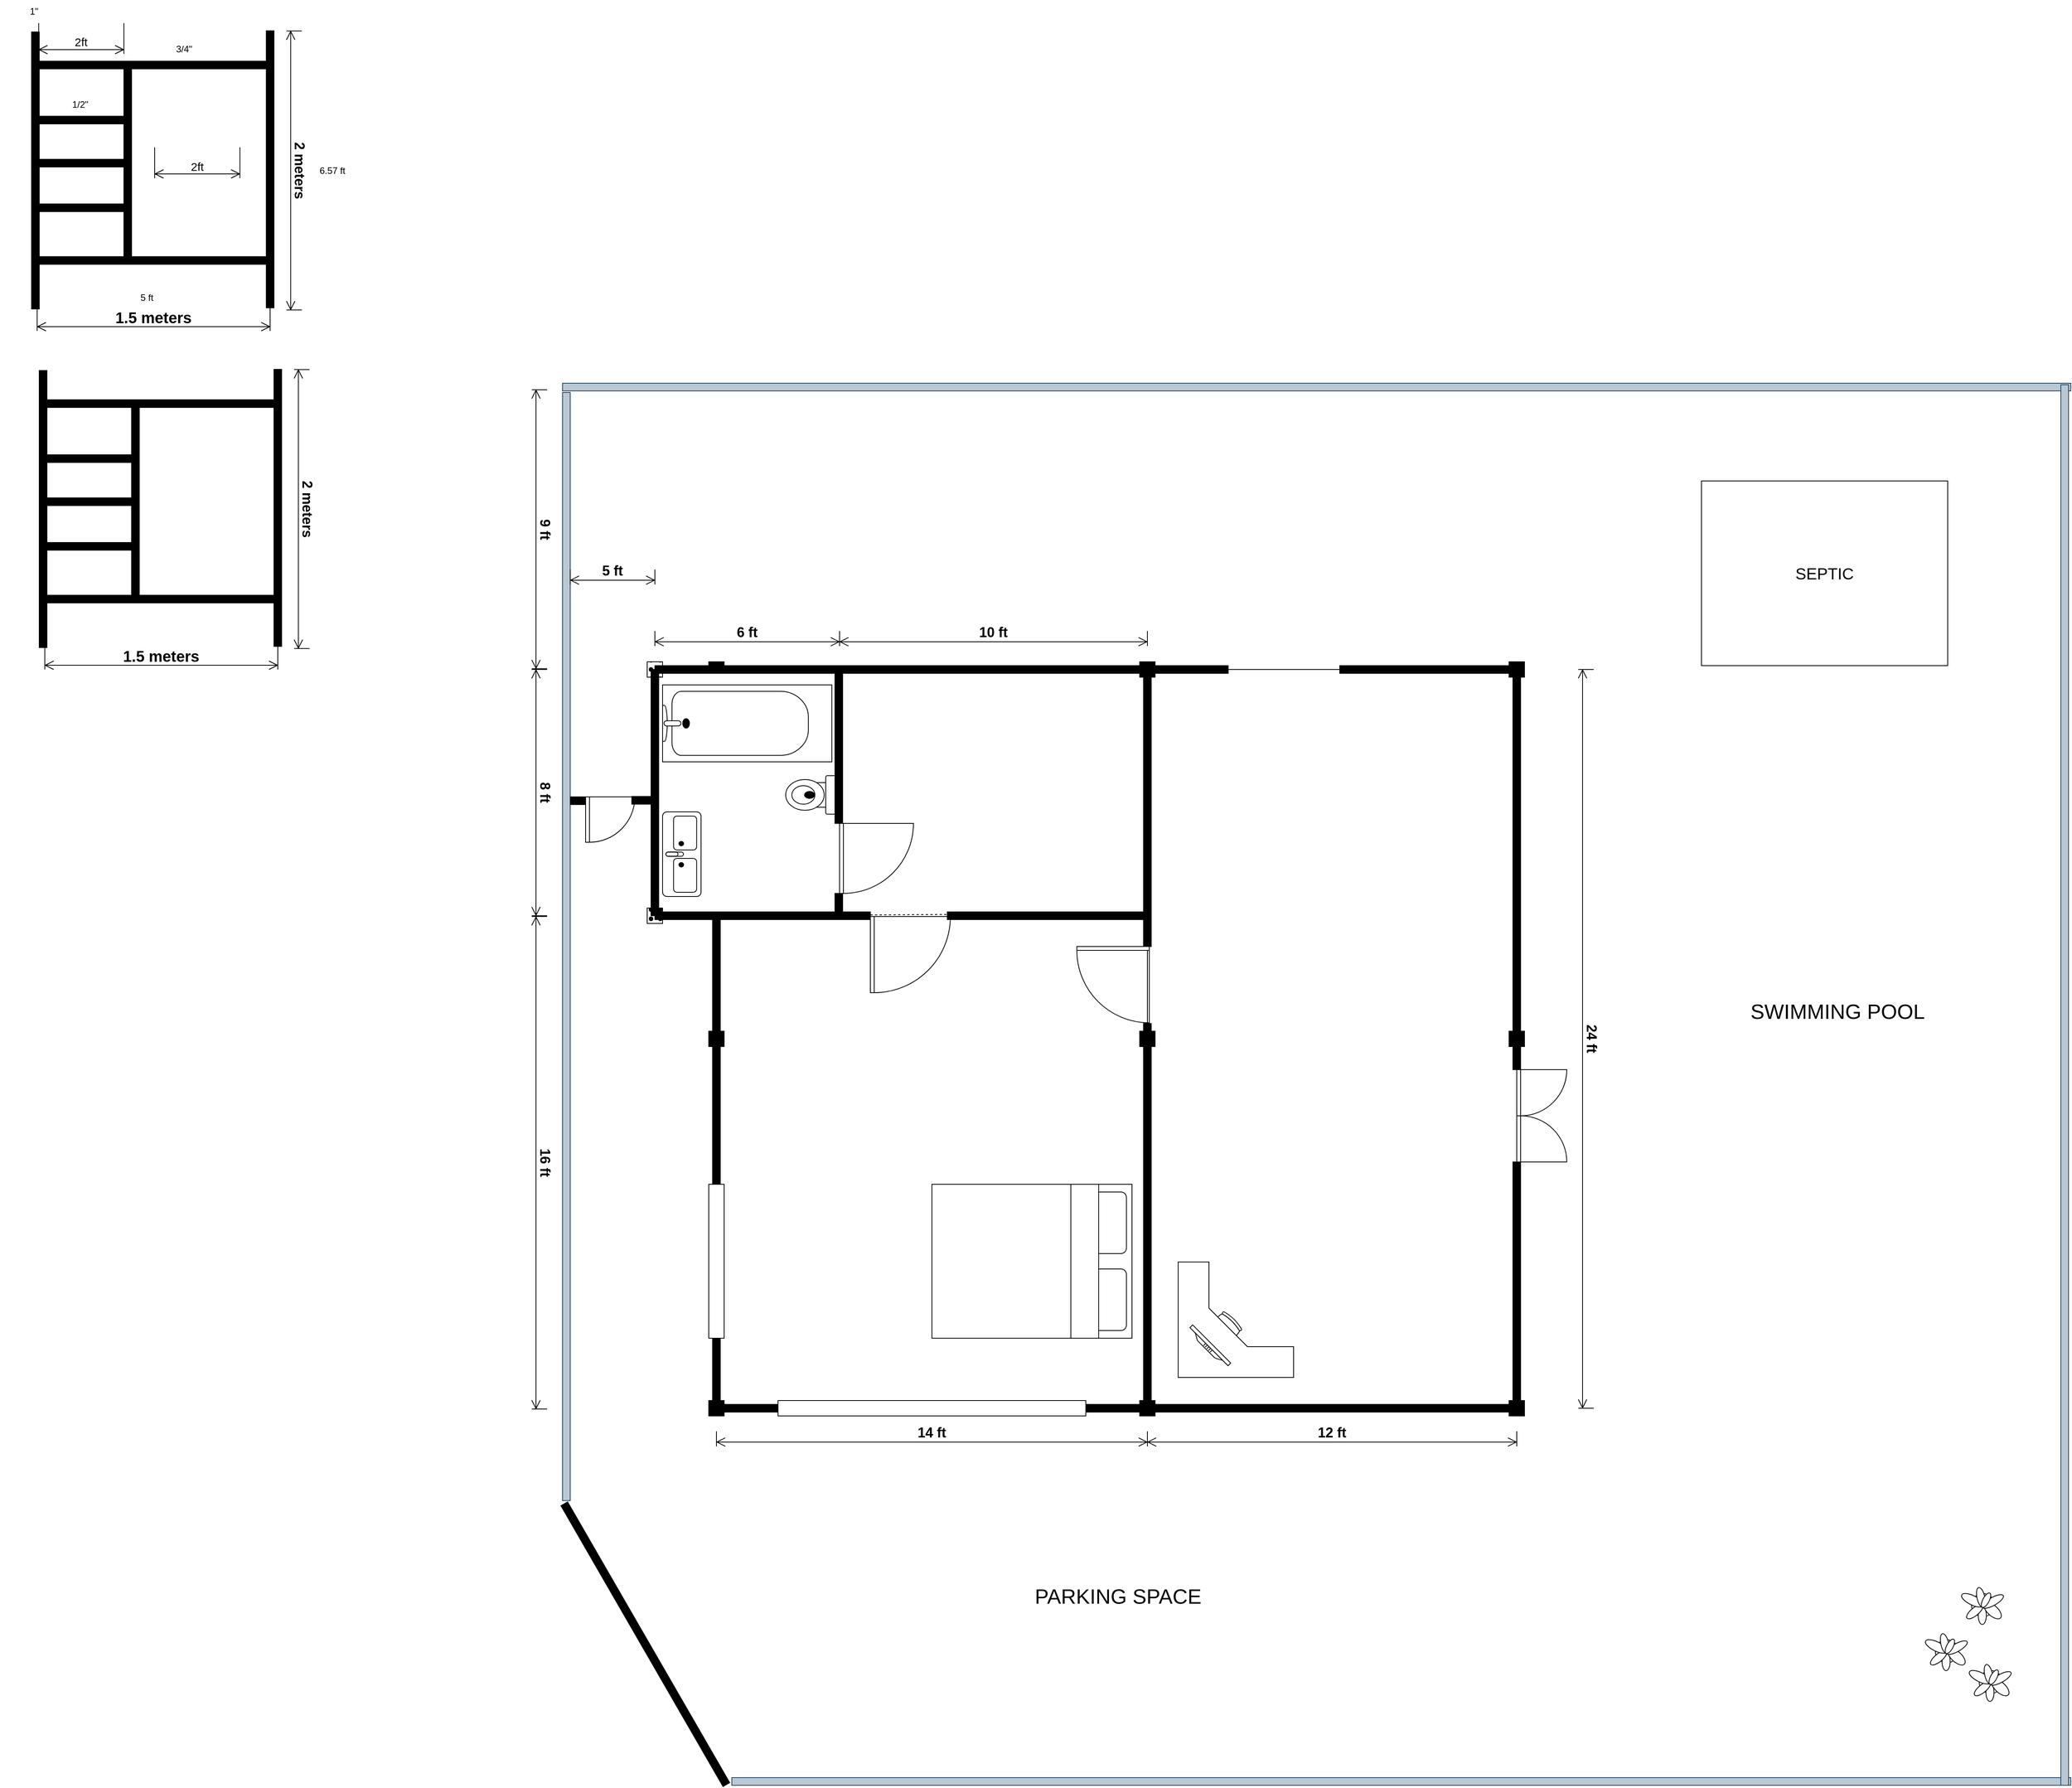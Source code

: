 <mxfile version="21.2.3" type="github">
  <diagram name="Page-1" id="16e2658f-23c8-b752-8be9-c03fbebb8bbe">
    <mxGraphModel dx="8108" dy="3162" grid="1" gridSize="10" guides="1" tooltips="1" connect="1" arrows="1" fold="1" page="1" pageScale="1" pageWidth="1100" pageHeight="850" background="none" math="0" shadow="0">
      <root>
        <mxCell id="0" />
        <mxCell id="1" parent="0" />
        <mxCell id="RLokB4G1Y2YiurB1iZC3-1" value="" style="group" parent="1" vertex="1" connectable="0">
          <mxGeometry x="-1840" y="-310" width="351.25" height="390" as="geometry" />
        </mxCell>
        <mxCell id="RLokB4G1Y2YiurB1iZC3-2" value="" style="verticalLabelPosition=bottom;html=1;verticalAlign=top;align=center;shape=mxgraph.floorplan.wall;fillColor=strokeColor;direction=south;" parent="RLokB4G1Y2YiurB1iZC3-1" vertex="1">
          <mxGeometry x="305" width="10" height="360" as="geometry" />
        </mxCell>
        <mxCell id="RLokB4G1Y2YiurB1iZC3-3" value="" style="verticalLabelPosition=bottom;html=1;verticalAlign=top;align=center;shape=mxgraph.floorplan.wall;fillColor=strokeColor;direction=south;" parent="RLokB4G1Y2YiurB1iZC3-1" vertex="1">
          <mxGeometry y="1.5" width="10" height="360" as="geometry" />
        </mxCell>
        <mxCell id="RLokB4G1Y2YiurB1iZC3-4" value="" style="verticalLabelPosition=bottom;html=1;verticalAlign=top;align=center;shape=mxgraph.floorplan.wall;fillColor=strokeColor;direction=west;" parent="RLokB4G1Y2YiurB1iZC3-1" vertex="1">
          <mxGeometry x="10" y="39.49" width="295" height="10" as="geometry" />
        </mxCell>
        <mxCell id="RLokB4G1Y2YiurB1iZC3-5" value="" style="verticalLabelPosition=bottom;html=1;verticalAlign=top;align=center;shape=mxgraph.floorplan.wall;fillColor=strokeColor;direction=west;" parent="RLokB4G1Y2YiurB1iZC3-1" vertex="1">
          <mxGeometry x="9" y="293.49" width="295" height="10" as="geometry" />
        </mxCell>
        <mxCell id="RLokB4G1Y2YiurB1iZC3-6" value="" style="verticalLabelPosition=bottom;html=1;verticalAlign=top;align=center;shape=mxgraph.floorplan.wall;fillColor=strokeColor;direction=north;" parent="RLokB4G1Y2YiurB1iZC3-1" vertex="1">
          <mxGeometry x="120" y="50" width="10" height="253.49" as="geometry" />
        </mxCell>
        <mxCell id="RLokB4G1Y2YiurB1iZC3-7" value="" style="verticalLabelPosition=bottom;html=1;verticalAlign=top;align=center;shape=mxgraph.floorplan.wall;fillColor=strokeColor;direction=east;" parent="RLokB4G1Y2YiurB1iZC3-1" vertex="1">
          <mxGeometry x="8.26" y="111" width="111.74" height="10" as="geometry" />
        </mxCell>
        <mxCell id="RLokB4G1Y2YiurB1iZC3-8" value="" style="verticalLabelPosition=bottom;html=1;verticalAlign=top;align=center;shape=mxgraph.floorplan.wall;fillColor=strokeColor;direction=east;" parent="RLokB4G1Y2YiurB1iZC3-1" vertex="1">
          <mxGeometry x="7.26" y="167" width="111.74" height="10" as="geometry" />
        </mxCell>
        <mxCell id="RLokB4G1Y2YiurB1iZC3-9" value="" style="verticalLabelPosition=bottom;html=1;verticalAlign=top;align=center;shape=mxgraph.floorplan.wall;fillColor=strokeColor;direction=east;" parent="RLokB4G1Y2YiurB1iZC3-1" vertex="1">
          <mxGeometry x="9.26" y="225" width="111.74" height="10" as="geometry" />
        </mxCell>
        <mxCell id="RLokB4G1Y2YiurB1iZC3-10" value="1.5 meters" style="shape=dimension;whiteSpace=wrap;html=1;align=center;points=[];verticalAlign=bottom;spacingBottom=3;labelBackgroundColor=none;fontStyle=1;fontSize=20;" parent="RLokB4G1Y2YiurB1iZC3-1" vertex="1">
          <mxGeometry x="7.26" y="350" width="302.74" height="40" as="geometry" />
        </mxCell>
        <mxCell id="RLokB4G1Y2YiurB1iZC3-11" value="2 meters" style="shape=dimension;whiteSpace=wrap;html=1;align=center;points=[];verticalAlign=bottom;spacingBottom=3;labelBackgroundColor=none;rotation=90;direction=east;flipH=0;flipV=0;fontSize=18;fontStyle=1" parent="RLokB4G1Y2YiurB1iZC3-1" vertex="1">
          <mxGeometry x="160" y="171.5" width="362.5" height="20" as="geometry" />
        </mxCell>
        <mxCell id="v2xkksdArZcoPXABsqu6-2" value="" style="verticalLabelPosition=bottom;html=1;verticalAlign=top;align=center;shape=mxgraph.floorplan.wall;fillColor=strokeColor;direction=south;container=0;" parent="1" vertex="1">
          <mxGeometry x="-1545" y="-750" width="10" height="360" as="geometry" />
        </mxCell>
        <mxCell id="v2xkksdArZcoPXABsqu6-3" value="" style="verticalLabelPosition=bottom;html=1;verticalAlign=top;align=center;shape=mxgraph.floorplan.wall;fillColor=strokeColor;direction=south;container=0;" parent="1" vertex="1">
          <mxGeometry x="-1890" y="-748.5" width="90" height="360" as="geometry" />
        </mxCell>
        <mxCell id="v2xkksdArZcoPXABsqu6-4" value="" style="verticalLabelPosition=bottom;html=1;verticalAlign=top;align=center;shape=mxgraph.floorplan.wall;fillColor=strokeColor;direction=west;container=0;" parent="1" vertex="1">
          <mxGeometry x="-1840" y="-710.51" width="295" height="10" as="geometry" />
        </mxCell>
        <mxCell id="v2xkksdArZcoPXABsqu6-5" value="" style="verticalLabelPosition=bottom;html=1;verticalAlign=top;align=center;shape=mxgraph.floorplan.wall;fillColor=strokeColor;direction=west;container=0;" parent="1" vertex="1">
          <mxGeometry x="-1841" y="-456.51" width="295" height="10" as="geometry" />
        </mxCell>
        <mxCell id="v2xkksdArZcoPXABsqu6-6" value="" style="verticalLabelPosition=bottom;html=1;verticalAlign=top;align=center;shape=mxgraph.floorplan.wall;fillColor=strokeColor;direction=north;container=0;" parent="1" vertex="1">
          <mxGeometry x="-1730" y="-700" width="10" height="253.49" as="geometry" />
        </mxCell>
        <mxCell id="v2xkksdArZcoPXABsqu6-7" value="" style="verticalLabelPosition=bottom;html=1;verticalAlign=top;align=center;shape=mxgraph.floorplan.wall;fillColor=strokeColor;direction=east;container=0;" parent="1" vertex="1">
          <mxGeometry x="-1841.74" y="-639" width="111.74" height="10" as="geometry" />
        </mxCell>
        <mxCell id="v2xkksdArZcoPXABsqu6-8" value="" style="verticalLabelPosition=bottom;html=1;verticalAlign=top;align=center;shape=mxgraph.floorplan.wall;fillColor=strokeColor;direction=east;container=0;" parent="1" vertex="1">
          <mxGeometry x="-1842.74" y="-583" width="111.74" height="10" as="geometry" />
        </mxCell>
        <mxCell id="v2xkksdArZcoPXABsqu6-9" value="" style="verticalLabelPosition=bottom;html=1;verticalAlign=top;align=center;shape=mxgraph.floorplan.wall;fillColor=strokeColor;direction=east;container=0;" parent="1" vertex="1">
          <mxGeometry x="-1840.74" y="-525" width="111.74" height="10" as="geometry" />
        </mxCell>
        <mxCell id="v2xkksdArZcoPXABsqu6-10" value="1.5 meters" style="shape=dimension;whiteSpace=wrap;html=1;align=center;points=[];verticalAlign=bottom;spacingBottom=3;labelBackgroundColor=none;fontStyle=1;fontSize=20;container=0;" parent="1" vertex="1">
          <mxGeometry x="-1842.74" y="-400" width="302.74" height="40" as="geometry" />
        </mxCell>
        <mxCell id="v2xkksdArZcoPXABsqu6-12" value="2 meters" style="shape=dimension;whiteSpace=wrap;html=1;align=center;points=[];verticalAlign=bottom;spacingBottom=3;labelBackgroundColor=none;rotation=90;direction=east;flipH=0;flipV=0;fontSize=18;fontStyle=1;container=0;" parent="1" vertex="1">
          <mxGeometry x="-1690" y="-578.5" width="362.5" height="20" as="geometry" />
        </mxCell>
        <mxCell id="RLokB4G1Y2YiurB1iZC3-12" value="1&quot;&amp;nbsp;" style="text;html=1;strokeColor=none;fillColor=none;align=center;verticalAlign=middle;whiteSpace=wrap;rounded=0;" parent="1" vertex="1">
          <mxGeometry x="-1875" y="-790" width="60" height="30" as="geometry" />
        </mxCell>
        <mxCell id="RLokB4G1Y2YiurB1iZC3-13" value="3/4&quot;&amp;nbsp;" style="text;html=1;strokeColor=none;fillColor=none;align=center;verticalAlign=middle;whiteSpace=wrap;rounded=0;" parent="1" vertex="1">
          <mxGeometry x="-1680" y="-740.51" width="60" height="30" as="geometry" />
        </mxCell>
        <mxCell id="RLokB4G1Y2YiurB1iZC3-14" value="1/2&quot;&amp;nbsp;" style="text;html=1;strokeColor=none;fillColor=none;align=center;verticalAlign=middle;whiteSpace=wrap;rounded=0;" parent="1" vertex="1">
          <mxGeometry x="-1814.87" y="-669" width="60" height="30" as="geometry" />
        </mxCell>
        <mxCell id="RLokB4G1Y2YiurB1iZC3-15" value="6.57 ft" style="text;html=1;strokeColor=none;fillColor=none;align=center;verticalAlign=middle;whiteSpace=wrap;rounded=0;" parent="1" vertex="1">
          <mxGeometry x="-1488.75" y="-583" width="60" height="30" as="geometry" />
        </mxCell>
        <mxCell id="RLokB4G1Y2YiurB1iZC3-16" value="5 ft" style="text;html=1;strokeColor=none;fillColor=none;align=center;verticalAlign=middle;whiteSpace=wrap;rounded=0;" parent="1" vertex="1">
          <mxGeometry x="-1730" y="-418.5" width="60" height="30" as="geometry" />
        </mxCell>
        <mxCell id="RLokB4G1Y2YiurB1iZC3-17" value="&lt;font style=&quot;font-size: 15px; font-weight: normal;&quot;&gt;2ft&lt;/font&gt;" style="shape=dimension;whiteSpace=wrap;html=1;align=center;points=[];verticalAlign=bottom;spacingBottom=3;labelBackgroundColor=none;fontStyle=1;fontSize=20;container=0;" parent="1" vertex="1">
          <mxGeometry x="-1840.74" y="-760" width="110.74" height="40" as="geometry" />
        </mxCell>
        <mxCell id="RLokB4G1Y2YiurB1iZC3-18" value="&lt;font style=&quot;font-size: 15px; font-weight: normal;&quot;&gt;2ft&lt;/font&gt;" style="shape=dimension;whiteSpace=wrap;html=1;align=center;points=[];verticalAlign=bottom;spacingBottom=3;labelBackgroundColor=none;fontStyle=1;fontSize=20;container=0;" parent="1" vertex="1">
          <mxGeometry x="-1690" y="-598.5" width="110.74" height="40" as="geometry" />
        </mxCell>
        <mxCell id="ZSqsR0u5rx84A8QysrZ1-2" value="" style="group" vertex="1" connectable="0" parent="1">
          <mxGeometry x="-1200" y="-292" width="2000" height="1823.58" as="geometry" />
        </mxCell>
        <mxCell id="7wt9Ctz-3R3l7GTghrN8-20" value="24 ft" style="shape=dimension;whiteSpace=wrap;html=1;align=center;points=[];verticalAlign=bottom;spacingBottom=3;labelBackgroundColor=none;rotation=90;direction=east;flipH=0;flipV=0;fontSize=18;fontStyle=1" parent="ZSqsR0u5rx84A8QysrZ1-2" vertex="1">
          <mxGeometry x="890" y="842" width="960" height="20" as="geometry" />
        </mxCell>
        <mxCell id="7wt9Ctz-3R3l7GTghrN8-34" value="&lt;font style=&quot;font-size: 18px;&quot;&gt;6 ft&lt;/font&gt;" style="shape=dimension;whiteSpace=wrap;html=1;align=center;points=[];verticalAlign=bottom;spacingBottom=3;labelBackgroundColor=none;fontStyle=1" parent="ZSqsR0u5rx84A8QysrZ1-2" vertex="1">
          <mxGeometry x="160" y="322" width="240" height="19.49" as="geometry" />
        </mxCell>
        <mxCell id="7wt9Ctz-3R3l7GTghrN8-43" value="" style="rounded=0;whiteSpace=wrap;html=1;fillColor=none;movable=0;resizable=0;rotatable=0;deletable=0;editable=0;locked=1;connectable=0;" parent="ZSqsR0u5rx84A8QysrZ1-2" vertex="1">
          <mxGeometry x="240" y="372" width="560" height="960" as="geometry" />
        </mxCell>
        <mxCell id="7wt9Ctz-3R3l7GTghrN8-44" value="" style="rounded=0;whiteSpace=wrap;html=1;fillColor=none;movable=0;resizable=0;rotatable=0;deletable=0;editable=0;locked=1;connectable=0;" parent="ZSqsR0u5rx84A8QysrZ1-2" vertex="1">
          <mxGeometry x="800" y="372" width="480" height="960" as="geometry" />
        </mxCell>
        <mxCell id="7wt9Ctz-3R3l7GTghrN8-45" value="" style="whiteSpace=wrap;html=1;aspect=fixed;fillColor=#000000;" parent="ZSqsR0u5rx84A8QysrZ1-2" vertex="1">
          <mxGeometry x="790" y="362" width="20" height="20" as="geometry" />
        </mxCell>
        <mxCell id="7wt9Ctz-3R3l7GTghrN8-46" value="" style="whiteSpace=wrap;html=1;aspect=fixed;fillColor=#000000;" parent="ZSqsR0u5rx84A8QysrZ1-2" vertex="1">
          <mxGeometry x="790" y="842" width="20" height="20" as="geometry" />
        </mxCell>
        <mxCell id="7wt9Ctz-3R3l7GTghrN8-47" value="" style="whiteSpace=wrap;html=1;aspect=fixed;fillColor=#000000;" parent="ZSqsR0u5rx84A8QysrZ1-2" vertex="1">
          <mxGeometry x="790" y="1322" width="20" height="20" as="geometry" />
        </mxCell>
        <mxCell id="7wt9Ctz-3R3l7GTghrN8-48" value="" style="whiteSpace=wrap;html=1;aspect=fixed;fillColor=#000000;" parent="ZSqsR0u5rx84A8QysrZ1-2" vertex="1">
          <mxGeometry x="1270" y="362" width="20" height="20" as="geometry" />
        </mxCell>
        <mxCell id="7wt9Ctz-3R3l7GTghrN8-49" value="" style="whiteSpace=wrap;html=1;aspect=fixed;fillColor=#000000;" parent="ZSqsR0u5rx84A8QysrZ1-2" vertex="1">
          <mxGeometry x="1270" y="842" width="20" height="20" as="geometry" />
        </mxCell>
        <mxCell id="7wt9Ctz-3R3l7GTghrN8-50" value="" style="whiteSpace=wrap;html=1;aspect=fixed;fillColor=#000000;" parent="ZSqsR0u5rx84A8QysrZ1-2" vertex="1">
          <mxGeometry x="1270" y="1322" width="20" height="20" as="geometry" />
        </mxCell>
        <mxCell id="7wt9Ctz-3R3l7GTghrN8-51" value="" style="whiteSpace=wrap;html=1;aspect=fixed;fillColor=#000000;" parent="ZSqsR0u5rx84A8QysrZ1-2" vertex="1">
          <mxGeometry x="230" y="362" width="20" height="20" as="geometry" />
        </mxCell>
        <mxCell id="7wt9Ctz-3R3l7GTghrN8-52" value="" style="whiteSpace=wrap;html=1;aspect=fixed;fillColor=#000000;" parent="ZSqsR0u5rx84A8QysrZ1-2" vertex="1">
          <mxGeometry x="230" y="842" width="20" height="20" as="geometry" />
        </mxCell>
        <mxCell id="7wt9Ctz-3R3l7GTghrN8-53" value="" style="whiteSpace=wrap;html=1;aspect=fixed;fillColor=#000000;" parent="ZSqsR0u5rx84A8QysrZ1-2" vertex="1">
          <mxGeometry x="230" y="1322" width="20" height="20" as="geometry" />
        </mxCell>
        <mxCell id="7wt9Ctz-3R3l7GTghrN8-54" value="" style="verticalLabelPosition=bottom;html=1;verticalAlign=top;align=center;shape=mxgraph.floorplan.doorRight;aspect=fixed;" parent="ZSqsR0u5rx84A8QysrZ1-2" vertex="1">
          <mxGeometry x="708.35" y="732" width="94.12" height="100" as="geometry" />
        </mxCell>
        <mxCell id="7wt9Ctz-3R3l7GTghrN8-55" value="" style="verticalLabelPosition=bottom;html=1;verticalAlign=top;align=center;shape=mxgraph.floorplan.doorDouble;aspect=fixed;direction=north;" parent="ZSqsR0u5rx84A8QysrZ1-2" vertex="1">
          <mxGeometry x="1280" y="892" width="63.76" height="120" as="geometry" />
        </mxCell>
        <mxCell id="7wt9Ctz-3R3l7GTghrN8-65" value="" style="endArrow=none;html=1;rounded=0;entryX=0;entryY=0.5;entryDx=0;entryDy=0;exitX=1;exitY=0.5;exitDx=0;exitDy=0;" parent="ZSqsR0u5rx84A8QysrZ1-2" source="7wt9Ctz-3R3l7GTghrN8-57" target="7wt9Ctz-3R3l7GTghrN8-51" edge="1">
          <mxGeometry width="50" height="50" relative="1" as="geometry">
            <mxPoint x="290" y="722" as="sourcePoint" />
            <mxPoint x="340" y="672" as="targetPoint" />
          </mxGeometry>
        </mxCell>
        <mxCell id="7wt9Ctz-3R3l7GTghrN8-66" value="" style="endArrow=none;html=1;rounded=0;entryX=0;entryY=0.333;entryDx=0;entryDy=0;exitX=1;exitY=0.5;exitDx=0;exitDy=0;entryPerimeter=0;" parent="ZSqsR0u5rx84A8QysrZ1-2" target="7wt9Ctz-3R3l7GTghrN8-43" edge="1">
          <mxGeometry width="50" height="50" relative="1" as="geometry">
            <mxPoint x="170" y="691.72" as="sourcePoint" />
            <mxPoint x="230" y="691.72" as="targetPoint" />
          </mxGeometry>
        </mxCell>
        <mxCell id="7wt9Ctz-3R3l7GTghrN8-68" value="" style="endArrow=none;html=1;rounded=0;entryX=-0.001;entryY=0.334;entryDx=0;entryDy=0;entryPerimeter=0;dashed=1;" parent="ZSqsR0u5rx84A8QysrZ1-2" source="7wt9Ctz-3R3l7GTghrN8-91" target="7wt9Ctz-3R3l7GTghrN8-44" edge="1">
          <mxGeometry width="50" height="50" relative="1" as="geometry">
            <mxPoint x="240" y="692" as="sourcePoint" />
            <mxPoint x="310" y="691.8" as="targetPoint" />
          </mxGeometry>
        </mxCell>
        <mxCell id="7wt9Ctz-3R3l7GTghrN8-69" value="" style="endArrow=none;html=1;rounded=0;entryX=0.5;entryY=1;entryDx=0;entryDy=0;dashed=1;" parent="ZSqsR0u5rx84A8QysrZ1-2" source="7wt9Ctz-3R3l7GTghrN8-98" edge="1">
          <mxGeometry width="50" height="50" relative="1" as="geometry">
            <mxPoint x="400" y="692" as="sourcePoint" />
            <mxPoint x="400" y="372" as="targetPoint" />
          </mxGeometry>
        </mxCell>
        <mxCell id="7wt9Ctz-3R3l7GTghrN8-70" value="" style="verticalLabelPosition=bottom;html=1;verticalAlign=top;align=center;shape=mxgraph.floorplan.doorRight;aspect=fixed;direction=north;" parent="ZSqsR0u5rx84A8QysrZ1-2" vertex="1">
          <mxGeometry x="440" y="693" width="105.14" height="99" as="geometry" />
        </mxCell>
        <mxCell id="7wt9Ctz-3R3l7GTghrN8-71" value="" style="verticalLabelPosition=bottom;html=1;verticalAlign=top;align=center;shape=mxgraph.floorplan.doorRight;aspect=fixed;direction=north;" parent="ZSqsR0u5rx84A8QysrZ1-2" vertex="1">
          <mxGeometry x="400" y="572" width="96.65" height="91" as="geometry" />
        </mxCell>
        <mxCell id="7wt9Ctz-3R3l7GTghrN8-72" value="" style="rounded=0;whiteSpace=wrap;html=1;" parent="ZSqsR0u5rx84A8QysrZ1-2" vertex="1">
          <mxGeometry x="160" y="372" width="240" height="320" as="geometry" />
        </mxCell>
        <mxCell id="7wt9Ctz-3R3l7GTghrN8-57" value="" style="whiteSpace=wrap;html=1;aspect=fixed;fillColor=#000000;fillStyle=dots;" parent="ZSqsR0u5rx84A8QysrZ1-2" vertex="1">
          <mxGeometry x="150" y="362" width="20" height="20" as="geometry" />
        </mxCell>
        <mxCell id="7wt9Ctz-3R3l7GTghrN8-59" value="" style="whiteSpace=wrap;html=1;aspect=fixed;fillColor=#000000;fillStyle=dots;" parent="ZSqsR0u5rx84A8QysrZ1-2" vertex="1">
          <mxGeometry x="150" y="682" width="20" height="20" as="geometry" />
        </mxCell>
        <mxCell id="7wt9Ctz-3R3l7GTghrN8-67" value="" style="endArrow=none;html=1;rounded=0;entryX=0.5;entryY=1;entryDx=0;entryDy=0;exitX=0.5;exitY=0;exitDx=0;exitDy=0;" parent="ZSqsR0u5rx84A8QysrZ1-2" source="7wt9Ctz-3R3l7GTghrN8-59" target="7wt9Ctz-3R3l7GTghrN8-57" edge="1">
          <mxGeometry width="50" height="50" relative="1" as="geometry">
            <mxPoint x="180" y="701.72" as="sourcePoint" />
            <mxPoint x="250" y="702" as="targetPoint" />
          </mxGeometry>
        </mxCell>
        <mxCell id="7wt9Ctz-3R3l7GTghrN8-73" value="" style="verticalLabelPosition=bottom;html=1;verticalAlign=top;align=center;shape=mxgraph.floorplan.toilet;direction=south;" parent="ZSqsR0u5rx84A8QysrZ1-2" vertex="1">
          <mxGeometry x="330" y="510" width="67" height="50" as="geometry" />
        </mxCell>
        <mxCell id="7wt9Ctz-3R3l7GTghrN8-81" value="" style="verticalLabelPosition=bottom;html=1;verticalAlign=top;align=center;shape=mxgraph.floorplan.bathtub2;" parent="ZSqsR0u5rx84A8QysrZ1-2" vertex="1">
          <mxGeometry x="170" y="392" width="220" height="100" as="geometry" />
        </mxCell>
        <mxCell id="7wt9Ctz-3R3l7GTghrN8-82" value="" style="verticalLabelPosition=bottom;html=1;verticalAlign=top;align=center;shape=mxgraph.floorplan.bed_double;direction=south;" parent="ZSqsR0u5rx84A8QysrZ1-2" vertex="1">
          <mxGeometry x="520" y="1041" width="260" height="200" as="geometry" />
        </mxCell>
        <mxCell id="7wt9Ctz-3R3l7GTghrN8-84" value="" style="verticalLabelPosition=bottom;html=1;verticalAlign=top;align=center;shape=mxgraph.floorplan.sink_double2;direction=north;" parent="ZSqsR0u5rx84A8QysrZ1-2" vertex="1">
          <mxGeometry x="170" y="557" width="50" height="110" as="geometry" />
        </mxCell>
        <mxCell id="7wt9Ctz-3R3l7GTghrN8-85" value="" style="verticalLabelPosition=bottom;html=1;verticalAlign=top;align=center;shape=mxgraph.floorplan.wall;fillColor=strokeColor;direction=south;" parent="ZSqsR0u5rx84A8QysrZ1-2" vertex="1">
          <mxGeometry x="235" y="693" width="10" height="149" as="geometry" />
        </mxCell>
        <mxCell id="7wt9Ctz-3R3l7GTghrN8-86" value="" style="verticalLabelPosition=bottom;html=1;verticalAlign=top;align=center;shape=mxgraph.floorplan.wall;fillColor=strokeColor;direction=south;" parent="ZSqsR0u5rx84A8QysrZ1-2" vertex="1">
          <mxGeometry x="235" y="863" width="10" height="459" as="geometry" />
        </mxCell>
        <mxCell id="7wt9Ctz-3R3l7GTghrN8-87" value="" style="verticalLabelPosition=bottom;html=1;verticalAlign=top;align=center;shape=mxgraph.floorplan.wall;fillColor=strokeColor;" parent="ZSqsR0u5rx84A8QysrZ1-2" vertex="1">
          <mxGeometry x="250" y="1327" width="540" height="10" as="geometry" />
        </mxCell>
        <mxCell id="7wt9Ctz-3R3l7GTghrN8-88" value="" style="verticalLabelPosition=bottom;html=1;verticalAlign=top;align=center;shape=mxgraph.floorplan.wall;fillColor=strokeColor;direction=south;" parent="ZSqsR0u5rx84A8QysrZ1-2" vertex="1">
          <mxGeometry x="795" y="862" width="10" height="459" as="geometry" />
        </mxCell>
        <mxCell id="7wt9Ctz-3R3l7GTghrN8-89" value="" style="verticalLabelPosition=bottom;html=1;verticalAlign=top;align=center;shape=mxgraph.floorplan.wall;fillColor=strokeColor;direction=south;" parent="ZSqsR0u5rx84A8QysrZ1-2" vertex="1">
          <mxGeometry x="795" y="383" width="10" height="349" as="geometry" />
        </mxCell>
        <mxCell id="7wt9Ctz-3R3l7GTghrN8-90" value="" style="verticalLabelPosition=bottom;html=1;verticalAlign=top;align=center;shape=mxgraph.floorplan.wall;fillColor=strokeColor;direction=south;" parent="ZSqsR0u5rx84A8QysrZ1-2" vertex="1">
          <mxGeometry x="795" y="832" width="10" height="10" as="geometry" />
        </mxCell>
        <mxCell id="7wt9Ctz-3R3l7GTghrN8-91" value="" style="verticalLabelPosition=bottom;html=1;verticalAlign=top;align=center;shape=mxgraph.floorplan.wall;fillColor=strokeColor;" parent="ZSqsR0u5rx84A8QysrZ1-2" vertex="1">
          <mxGeometry x="540" y="687" width="260" height="10" as="geometry" />
        </mxCell>
        <mxCell id="7wt9Ctz-3R3l7GTghrN8-93" value="" style="verticalLabelPosition=bottom;html=1;verticalAlign=top;align=center;shape=mxgraph.floorplan.wall;fillColor=strokeColor;" parent="ZSqsR0u5rx84A8QysrZ1-2" vertex="1">
          <mxGeometry x="160" y="367" width="630" height="10" as="geometry" />
        </mxCell>
        <mxCell id="7wt9Ctz-3R3l7GTghrN8-95" value="" style="endArrow=none;html=1;rounded=0;entryX=-0.001;entryY=0.334;entryDx=0;entryDy=0;entryPerimeter=0;dashed=1;" parent="ZSqsR0u5rx84A8QysrZ1-2" target="7wt9Ctz-3R3l7GTghrN8-94" edge="1">
          <mxGeometry width="50" height="50" relative="1" as="geometry">
            <mxPoint x="240" y="692" as="sourcePoint" />
            <mxPoint x="502" y="690" as="targetPoint" />
          </mxGeometry>
        </mxCell>
        <mxCell id="7wt9Ctz-3R3l7GTghrN8-94" value="" style="verticalLabelPosition=bottom;html=1;verticalAlign=top;align=center;shape=mxgraph.floorplan.wall;fillColor=strokeColor;" parent="ZSqsR0u5rx84A8QysrZ1-2" vertex="1">
          <mxGeometry x="160" y="687" width="280" height="10" as="geometry" />
        </mxCell>
        <mxCell id="7wt9Ctz-3R3l7GTghrN8-92" value="" style="endArrow=none;html=1;rounded=0;entryX=-0.001;entryY=0.334;entryDx=0;entryDy=0;entryPerimeter=0;dashed=1;" parent="ZSqsR0u5rx84A8QysrZ1-2" source="7wt9Ctz-3R3l7GTghrN8-94" target="7wt9Ctz-3R3l7GTghrN8-91" edge="1">
          <mxGeometry width="50" height="50" relative="1" as="geometry">
            <mxPoint x="240" y="692" as="sourcePoint" />
            <mxPoint x="800" y="693" as="targetPoint" />
          </mxGeometry>
        </mxCell>
        <mxCell id="7wt9Ctz-3R3l7GTghrN8-96" value="" style="verticalLabelPosition=bottom;html=1;verticalAlign=top;align=center;shape=mxgraph.floorplan.wall;fillColor=strokeColor;direction=south;" parent="ZSqsR0u5rx84A8QysrZ1-2" vertex="1">
          <mxGeometry x="155" y="372" width="10" height="320" as="geometry" />
        </mxCell>
        <mxCell id="7wt9Ctz-3R3l7GTghrN8-97" value="" style="verticalLabelPosition=bottom;html=1;verticalAlign=top;align=center;shape=mxgraph.floorplan.wall;fillColor=strokeColor;direction=south;" parent="ZSqsR0u5rx84A8QysrZ1-2" vertex="1">
          <mxGeometry x="394" y="375" width="10" height="197" as="geometry" />
        </mxCell>
        <mxCell id="7wt9Ctz-3R3l7GTghrN8-99" value="" style="endArrow=none;html=1;rounded=0;entryX=0.5;entryY=1;entryDx=0;entryDy=0;dashed=1;" parent="ZSqsR0u5rx84A8QysrZ1-2" target="7wt9Ctz-3R3l7GTghrN8-98" edge="1">
          <mxGeometry width="50" height="50" relative="1" as="geometry">
            <mxPoint x="400" y="692" as="sourcePoint" />
            <mxPoint x="400" y="372" as="targetPoint" />
          </mxGeometry>
        </mxCell>
        <mxCell id="7wt9Ctz-3R3l7GTghrN8-98" value="" style="verticalLabelPosition=bottom;html=1;verticalAlign=top;align=center;shape=mxgraph.floorplan.wall;fillColor=strokeColor;direction=south;" parent="ZSqsR0u5rx84A8QysrZ1-2" vertex="1">
          <mxGeometry x="394" y="663" width="10" height="30" as="geometry" />
        </mxCell>
        <mxCell id="7wt9Ctz-3R3l7GTghrN8-100" value="" style="verticalLabelPosition=bottom;html=1;verticalAlign=top;align=center;shape=mxgraph.floorplan.wall;fillColor=strokeColor;direction=south;" parent="ZSqsR0u5rx84A8QysrZ1-2" vertex="1">
          <mxGeometry x="1275" y="382" width="10" height="510" as="geometry" />
        </mxCell>
        <mxCell id="7wt9Ctz-3R3l7GTghrN8-102" value="" style="verticalLabelPosition=bottom;html=1;verticalAlign=top;align=center;shape=mxgraph.floorplan.wall;fillColor=strokeColor;direction=south;" parent="ZSqsR0u5rx84A8QysrZ1-2" vertex="1">
          <mxGeometry x="1275" y="1012" width="10" height="309" as="geometry" />
        </mxCell>
        <mxCell id="7wt9Ctz-3R3l7GTghrN8-106" value="" style="verticalLabelPosition=bottom;html=1;verticalAlign=top;align=center;shape=mxgraph.floorplan.wall;fillColor=#bac8d3;direction=south;strokeColor=#23445d;" parent="ZSqsR0u5rx84A8QysrZ1-2" vertex="1">
          <mxGeometry x="40" y="12" width="10" height="1440" as="geometry" />
        </mxCell>
        <mxCell id="7wt9Ctz-3R3l7GTghrN8-108" value="" style="verticalLabelPosition=bottom;html=1;verticalAlign=top;align=center;shape=mxgraph.floorplan.wall;fillColor=#bac8d3;strokeColor=#23445d;" parent="ZSqsR0u5rx84A8QysrZ1-2" vertex="1">
          <mxGeometry x="260" y="1812" width="1740" height="10" as="geometry" />
        </mxCell>
        <mxCell id="7wt9Ctz-3R3l7GTghrN8-109" value="" style="verticalLabelPosition=bottom;html=1;verticalAlign=top;align=center;shape=mxgraph.floorplan.wall;fillColor=#bac8d3;strokeColor=#23445d;" parent="ZSqsR0u5rx84A8QysrZ1-2" vertex="1">
          <mxGeometry x="40" width="1960" height="10" as="geometry" />
        </mxCell>
        <mxCell id="7wt9Ctz-3R3l7GTghrN8-110" value="" style="verticalLabelPosition=bottom;html=1;verticalAlign=top;align=center;shape=mxgraph.floorplan.wall;fillColor=strokeColor;" parent="ZSqsR0u5rx84A8QysrZ1-2" vertex="1">
          <mxGeometry x="130" y="537" width="30" height="10" as="geometry" />
        </mxCell>
        <mxCell id="7wt9Ctz-3R3l7GTghrN8-111" value="" style="verticalLabelPosition=bottom;html=1;verticalAlign=top;align=center;shape=mxgraph.floorplan.wall;fillColor=strokeColor;" parent="ZSqsR0u5rx84A8QysrZ1-2" vertex="1">
          <mxGeometry x="50" y="537.5" width="20" height="10" as="geometry" />
        </mxCell>
        <mxCell id="7wt9Ctz-3R3l7GTghrN8-112" value="" style="verticalLabelPosition=bottom;html=1;verticalAlign=top;align=center;shape=mxgraph.floorplan.doorRight;aspect=fixed;direction=north;" parent="ZSqsR0u5rx84A8QysrZ1-2" vertex="1">
          <mxGeometry x="70" y="537.5" width="62.66" height="59" as="geometry" />
        </mxCell>
        <mxCell id="7wt9Ctz-3R3l7GTghrN8-113" value="" style="verticalLabelPosition=bottom;html=1;verticalAlign=top;align=center;shape=mxgraph.floorplan.wall;fillColor=strokeColor;" parent="ZSqsR0u5rx84A8QysrZ1-2" vertex="1">
          <mxGeometry x="805" y="367" width="100" height="10" as="geometry" />
        </mxCell>
        <mxCell id="7wt9Ctz-3R3l7GTghrN8-114" value="" style="verticalLabelPosition=bottom;html=1;verticalAlign=top;align=center;shape=mxgraph.floorplan.wall;fillColor=strokeColor;" parent="ZSqsR0u5rx84A8QysrZ1-2" vertex="1">
          <mxGeometry x="1050" y="367" width="220" height="10" as="geometry" />
        </mxCell>
        <mxCell id="7wt9Ctz-3R3l7GTghrN8-115" value="" style="verticalLabelPosition=bottom;html=1;verticalAlign=top;align=center;shape=mxgraph.floorplan.wall;fillColor=strokeColor;" parent="ZSqsR0u5rx84A8QysrZ1-2" vertex="1">
          <mxGeometry x="810" y="1327" width="470" height="10" as="geometry" />
        </mxCell>
        <mxCell id="7wt9Ctz-3R3l7GTghrN8-116" value="" style="verticalLabelPosition=bottom;html=1;verticalAlign=top;align=center;shape=mxgraph.floorplan.wall;fillColor=#bac8d3;direction=south;strokeColor=#23445d;" parent="ZSqsR0u5rx84A8QysrZ1-2" vertex="1">
          <mxGeometry x="1987" y="2" width="10" height="1820" as="geometry" />
        </mxCell>
        <mxCell id="7wt9Ctz-3R3l7GTghrN8-117" value="" style="verticalLabelPosition=bottom;html=1;verticalAlign=top;align=center;shape=mxgraph.floorplan.wall;fillColor=strokeColor;direction=south;rotation=-30;" parent="ZSqsR0u5rx84A8QysrZ1-2" vertex="1">
          <mxGeometry x="142.57" y="1428.02" width="10" height="421.28" as="geometry" />
        </mxCell>
        <mxCell id="7wt9Ctz-3R3l7GTghrN8-118" value="" style="verticalLabelPosition=bottom;html=1;verticalAlign=top;align=center;shape=mxgraph.floorplan.plant;" parent="ZSqsR0u5rx84A8QysrZ1-2" vertex="1">
          <mxGeometry x="1870" y="1662" width="47" height="51" as="geometry" />
        </mxCell>
        <mxCell id="7wt9Ctz-3R3l7GTghrN8-119" value="" style="verticalLabelPosition=bottom;html=1;verticalAlign=top;align=center;shape=mxgraph.floorplan.plant;" parent="ZSqsR0u5rx84A8QysrZ1-2" vertex="1">
          <mxGeometry x="1860" y="1562" width="47" height="51" as="geometry" />
        </mxCell>
        <mxCell id="7wt9Ctz-3R3l7GTghrN8-120" value="" style="verticalLabelPosition=bottom;html=1;verticalAlign=top;align=center;shape=mxgraph.floorplan.desk_corner;direction=north;" parent="ZSqsR0u5rx84A8QysrZ1-2" vertex="1">
          <mxGeometry x="840" y="1142" width="150" height="150" as="geometry" />
        </mxCell>
        <mxCell id="7wt9Ctz-3R3l7GTghrN8-128" value="" style="verticalLabelPosition=bottom;html=1;verticalAlign=top;align=center;shape=mxgraph.floorplan.flat_tv;direction=west;rotation=45;" parent="ZSqsR0u5rx84A8QysrZ1-2" vertex="1">
          <mxGeometry x="845" y="1247" width="70" height="10" as="geometry" />
        </mxCell>
        <mxCell id="7wt9Ctz-3R3l7GTghrN8-130" value="&lt;font style=&quot;font-size: 18px;&quot;&gt;14 ft&lt;/font&gt;" style="shape=dimension;whiteSpace=wrap;html=1;align=center;points=[];verticalAlign=bottom;spacingBottom=3;labelBackgroundColor=none;fontStyle=1" parent="ZSqsR0u5rx84A8QysrZ1-2" vertex="1">
          <mxGeometry x="240" y="1362" width="560" height="19.49" as="geometry" />
        </mxCell>
        <mxCell id="7wt9Ctz-3R3l7GTghrN8-131" value="&lt;font style=&quot;font-size: 18px;&quot;&gt;12 ft&lt;/font&gt;" style="shape=dimension;whiteSpace=wrap;html=1;align=center;points=[];verticalAlign=bottom;spacingBottom=3;labelBackgroundColor=none;fontStyle=1" parent="ZSqsR0u5rx84A8QysrZ1-2" vertex="1">
          <mxGeometry x="800" y="1362" width="480" height="19.49" as="geometry" />
        </mxCell>
        <mxCell id="7wt9Ctz-3R3l7GTghrN8-132" value="8 ft" style="shape=dimension;whiteSpace=wrap;html=1;align=center;points=[];verticalAlign=bottom;spacingBottom=3;labelBackgroundColor=none;rotation=90;direction=east;flipH=0;flipV=0;fontSize=18;fontStyle=1" parent="ZSqsR0u5rx84A8QysrZ1-2" vertex="1">
          <mxGeometry x="-150" y="522" width="320" height="20" as="geometry" />
        </mxCell>
        <mxCell id="7wt9Ctz-3R3l7GTghrN8-133" value="16 ft" style="shape=dimension;whiteSpace=wrap;html=1;align=center;points=[];verticalAlign=bottom;spacingBottom=3;labelBackgroundColor=none;rotation=90;direction=east;flipH=0;flipV=0;fontSize=18;fontStyle=1" parent="ZSqsR0u5rx84A8QysrZ1-2" vertex="1">
          <mxGeometry x="-310" y="1003" width="640" height="20" as="geometry" />
        </mxCell>
        <mxCell id="7wt9Ctz-3R3l7GTghrN8-134" value="&lt;font style=&quot;font-size: 18px;&quot;&gt;10 ft&lt;/font&gt;" style="shape=dimension;whiteSpace=wrap;html=1;align=center;points=[];verticalAlign=bottom;spacingBottom=3;labelBackgroundColor=none;fontStyle=1" parent="ZSqsR0u5rx84A8QysrZ1-2" vertex="1">
          <mxGeometry x="400" y="322" width="400" height="19.49" as="geometry" />
        </mxCell>
        <mxCell id="7wt9Ctz-3R3l7GTghrN8-138" value="9 ft" style="shape=dimension;whiteSpace=wrap;html=1;align=center;points=[];verticalAlign=bottom;spacingBottom=3;labelBackgroundColor=none;rotation=90;direction=east;flipH=0;flipV=0;fontSize=18;fontStyle=1" parent="ZSqsR0u5rx84A8QysrZ1-2" vertex="1">
          <mxGeometry x="-171.25" y="179.75" width="362.5" height="20" as="geometry" />
        </mxCell>
        <mxCell id="7wt9Ctz-3R3l7GTghrN8-139" value="" style="verticalLabelPosition=bottom;html=1;verticalAlign=top;align=center;shape=mxgraph.floorplan.plant;" parent="ZSqsR0u5rx84A8QysrZ1-2" vertex="1">
          <mxGeometry x="1813" y="1622" width="47" height="51" as="geometry" />
        </mxCell>
        <mxCell id="7wt9Ctz-3R3l7GTghrN8-140" value="PARKING SPACE" style="text;html=1;strokeColor=none;fillColor=none;align=center;verticalAlign=middle;whiteSpace=wrap;rounded=0;fontSize=27;" parent="ZSqsR0u5rx84A8QysrZ1-2" vertex="1">
          <mxGeometry x="472" y="1562" width="580" height="30" as="geometry" />
        </mxCell>
        <mxCell id="7wt9Ctz-3R3l7GTghrN8-141" value="SWIMMING POOL" style="text;html=1;strokeColor=none;fillColor=none;align=center;verticalAlign=middle;whiteSpace=wrap;rounded=0;fontSize=27;" parent="ZSqsR0u5rx84A8QysrZ1-2" vertex="1">
          <mxGeometry x="1407" y="802" width="580" height="30" as="geometry" />
        </mxCell>
        <mxCell id="7wt9Ctz-3R3l7GTghrN8-142" value="&lt;font style=&quot;font-size: 21px;&quot;&gt;SEPTIC&lt;/font&gt;" style="rounded=0;whiteSpace=wrap;html=1;" parent="ZSqsR0u5rx84A8QysrZ1-2" vertex="1">
          <mxGeometry x="1520" y="127" width="320" height="240" as="geometry" />
        </mxCell>
        <mxCell id="cCLTIpCCPxyg017neQxu-1" value="" style="rounded=0;whiteSpace=wrap;html=1;" parent="ZSqsR0u5rx84A8QysrZ1-2" vertex="1">
          <mxGeometry x="230" y="1041" width="20" height="200" as="geometry" />
        </mxCell>
        <mxCell id="cCLTIpCCPxyg017neQxu-2" value="" style="rounded=0;whiteSpace=wrap;html=1;direction=south;" parent="ZSqsR0u5rx84A8QysrZ1-2" vertex="1">
          <mxGeometry x="320" y="1322" width="400" height="20" as="geometry" />
        </mxCell>
        <mxCell id="ZSqsR0u5rx84A8QysrZ1-1" value="&lt;font style=&quot;font-size: 18px;&quot;&gt;5 ft&lt;/font&gt;" style="shape=dimension;whiteSpace=wrap;html=1;align=center;points=[];verticalAlign=bottom;spacingBottom=3;labelBackgroundColor=none;fontStyle=1" vertex="1" parent="ZSqsR0u5rx84A8QysrZ1-2">
          <mxGeometry x="50" y="242" width="110" height="19.49" as="geometry" />
        </mxCell>
      </root>
    </mxGraphModel>
  </diagram>
</mxfile>
